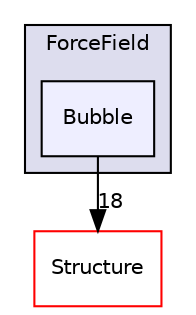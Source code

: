 digraph "src/Mechanics/ForceField/Bubble" {
  compound=true
  node [ fontsize="10", fontname="Helvetica"];
  edge [ labelfontsize="10", labelfontname="Helvetica"];
  subgraph clusterdir_9a4c1534bd494106f026bdbe76d3e12c {
    graph [ bgcolor="#ddddee", pencolor="black", label="ForceField" fontname="Helvetica", fontsize="10", URL="dir_9a4c1534bd494106f026bdbe76d3e12c.html"]
  dir_d710ac36824271de4fd9195214ba8a7c [shape=box, label="Bubble", style="filled", fillcolor="#eeeeff", pencolor="black", URL="dir_d710ac36824271de4fd9195214ba8a7c.html"];
  }
  dir_1e943b2a5906122ddf396bc604857988 [shape=box label="Structure" fillcolor="white" style="filled" color="red" URL="dir_1e943b2a5906122ddf396bc604857988.html"];
  dir_d710ac36824271de4fd9195214ba8a7c->dir_1e943b2a5906122ddf396bc604857988 [headlabel="18", labeldistance=1.5 headhref="dir_000006_000012.html"];
}
